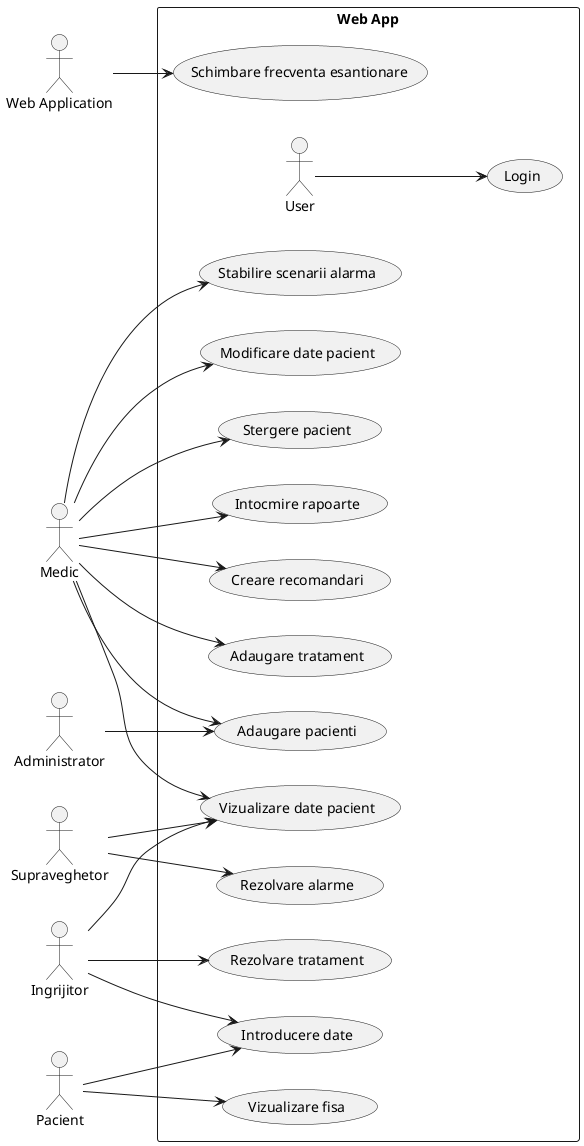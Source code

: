 @startuml WebAppUCs

left to right direction

actor "Web Application" as WebApp
actor "Medic" as Medic
actor "Ingrijitor" as Ingrijitor
actor "Supraveghetor" as Supraveghetor
actor "Pacient" as Pacient
actor "Administrator" as Administrator

rectangle "Web App" {
    WebApp --> (Schimbare frecventa esantionare)
    User --> (Login)

    Medic --> (Stabilire scenarii alarma)
    Medic --> (Adaugare pacienti)
    Medic --> (Vizualizare date pacient)
    Medic --> (Modificare date pacient)
    Medic --> (Stergere pacient)
    Medic --> (Intocmire rapoarte)
    Medic --> (Creare recomandari)
    Medic --> (Adaugare tratament)

    Supraveghetor --> (Vizualizare date pacient)
    Supraveghetor --> (Rezolvare alarme)

    Ingrijitor --> (Introducere date)
    Ingrijitor --> (Vizualizare date pacient)
    Ingrijitor --> (Rezolvare tratament)

    Pacient --> (Vizualizare fisa)
    Pacient --> (Introducere date)

    Administrator --> (Adaugare pacienti)
}

@enduml
